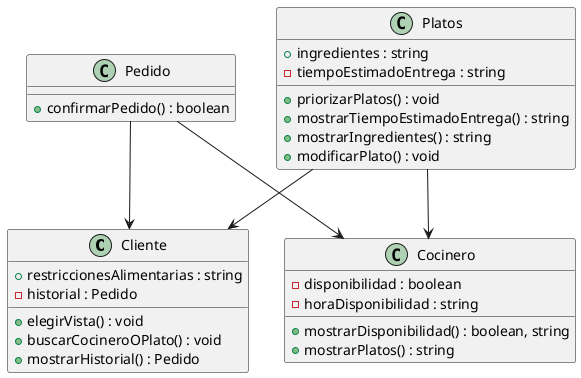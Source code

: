 @startuml

class Cliente
{
   +restriccionesAlimentarias : string
   +elegirVista() : void   
   +buscarCocineroOPlato() : void
   -historial : Pedido
   +mostrarHistorial() : Pedido
}
class Cocinero
{
   -disponibilidad : boolean
   -horaDisponibilidad : string
   +mostrarDisponibilidad() : boolean, string
   +mostrarPlatos() : string
}
class Pedido
{
   +confirmarPedido() : boolean
}
class Platos
{
   +ingredientes : string
   -tiempoEstimadoEntrega : string
   +priorizarPlatos() : void
   +mostrarTiempoEstimadoEntrega() : string
   +mostrarIngredientes() : string
   +modificarPlato() : void
}

Pedido --> Cliente
Pedido --> Cocinero
Platos --> Cliente
Platos --> Cocinero

@enduml
